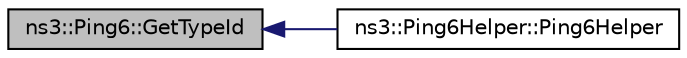 digraph "ns3::Ping6::GetTypeId"
{
  edge [fontname="Helvetica",fontsize="10",labelfontname="Helvetica",labelfontsize="10"];
  node [fontname="Helvetica",fontsize="10",shape=record];
  rankdir="LR";
  Node1 [label="ns3::Ping6::GetTypeId",height=0.2,width=0.4,color="black", fillcolor="grey75", style="filled", fontcolor="black"];
  Node1 -> Node2 [dir="back",color="midnightblue",fontsize="10",style="solid"];
  Node2 [label="ns3::Ping6Helper::Ping6Helper",height=0.2,width=0.4,color="black", fillcolor="white", style="filled",URL="$d4/dd1/classns3_1_1Ping6Helper.html#abf0f36f64a213df907cc6bc8b30eb5b7",tooltip="Constructor. "];
}
